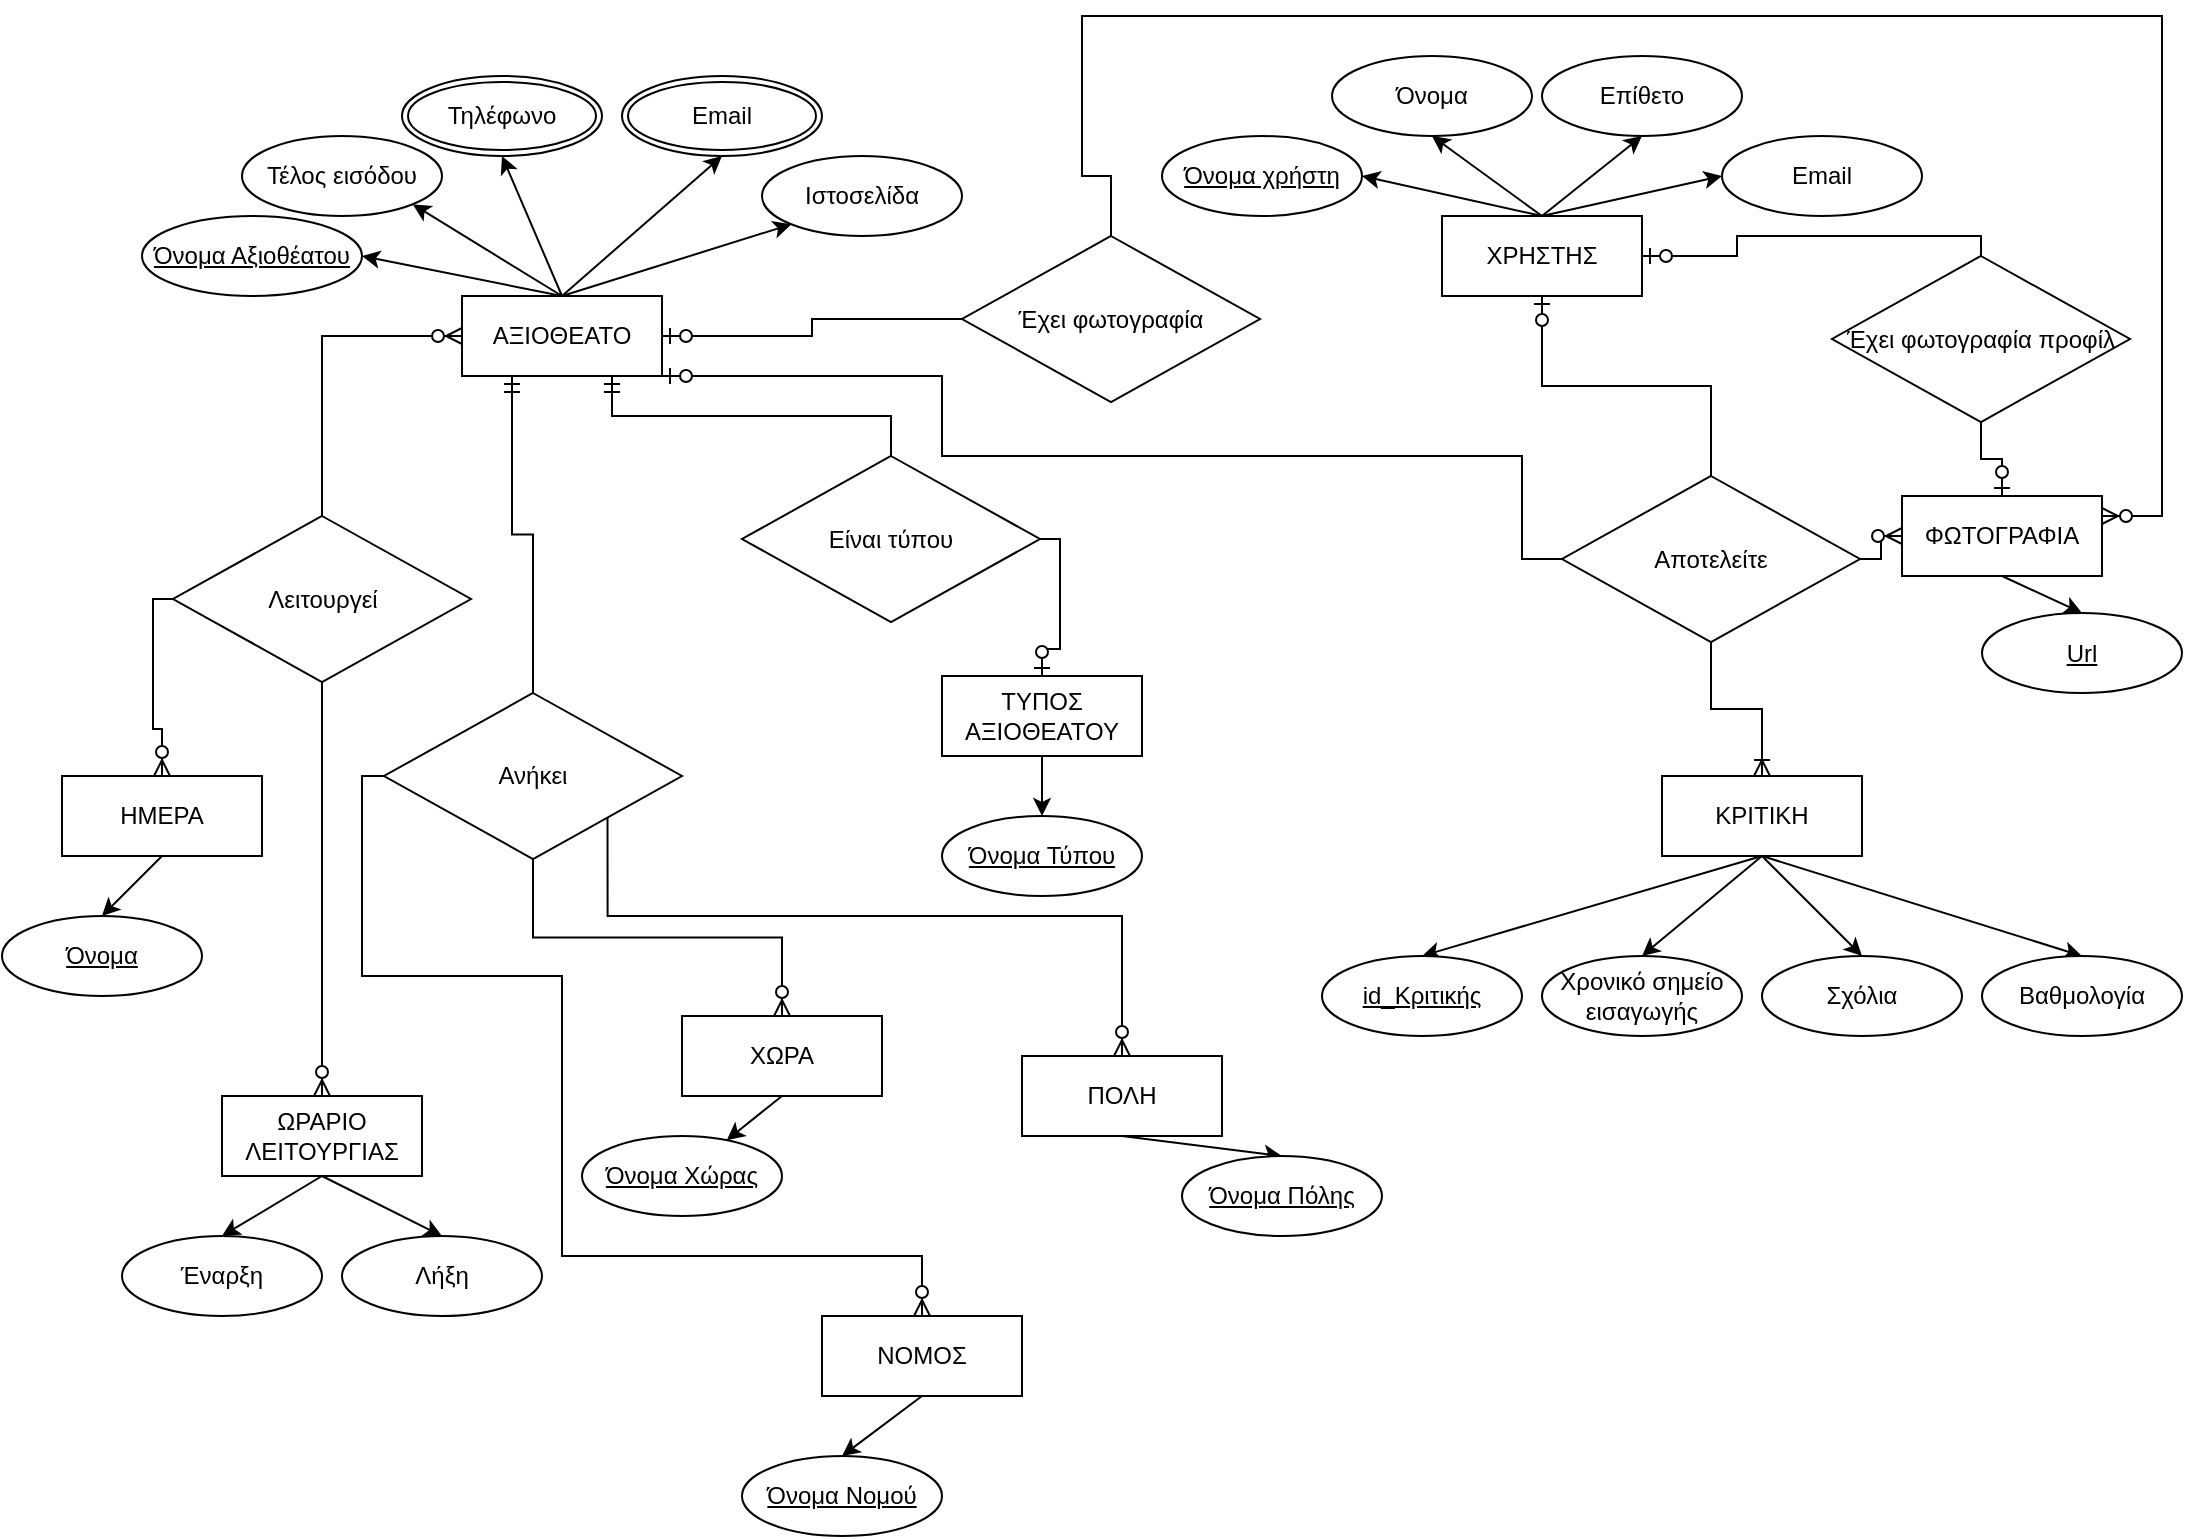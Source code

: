 <mxfile version="22.1.5" type="device">
  <diagram id="R2lEEEUBdFMjLlhIrx00" name="Page-1">
    <mxGraphModel dx="2284" dy="1979" grid="1" gridSize="10" guides="1" tooltips="1" connect="1" arrows="1" fold="1" page="1" pageScale="1" pageWidth="850" pageHeight="1100" math="0" shadow="0" extFonts="Permanent Marker^https://fonts.googleapis.com/css?family=Permanent+Marker">
      <root>
        <mxCell id="0" />
        <mxCell id="1" parent="0" />
        <mxCell id="-mjbvQVLUY0v4dPmMEXj-12" style="rounded=0;orthogonalLoop=1;jettySize=auto;html=1;exitX=0.5;exitY=1;exitDx=0;exitDy=0;entryX=0.5;entryY=0;entryDx=0;entryDy=0;" parent="1" source="-mjbvQVLUY0v4dPmMEXj-1" target="-mjbvQVLUY0v4dPmMEXj-11" edge="1">
          <mxGeometry relative="1" as="geometry" />
        </mxCell>
        <mxCell id="-mjbvQVLUY0v4dPmMEXj-1" value="ΗΜΕΡΑ" style="whiteSpace=wrap;html=1;align=center;" parent="1" vertex="1">
          <mxGeometry x="-260" y="240" width="100" height="40" as="geometry" />
        </mxCell>
        <mxCell id="-mjbvQVLUY0v4dPmMEXj-15" style="rounded=0;orthogonalLoop=1;jettySize=auto;html=1;exitX=0.5;exitY=1;exitDx=0;exitDy=0;entryX=0.5;entryY=0;entryDx=0;entryDy=0;" parent="1" source="-mjbvQVLUY0v4dPmMEXj-2" target="-mjbvQVLUY0v4dPmMEXj-13" edge="1">
          <mxGeometry relative="1" as="geometry" />
        </mxCell>
        <mxCell id="-mjbvQVLUY0v4dPmMEXj-16" style="rounded=0;orthogonalLoop=1;jettySize=auto;html=1;exitX=0.5;exitY=1;exitDx=0;exitDy=0;entryX=0.5;entryY=0;entryDx=0;entryDy=0;" parent="1" source="-mjbvQVLUY0v4dPmMEXj-2" target="-mjbvQVLUY0v4dPmMEXj-14" edge="1">
          <mxGeometry relative="1" as="geometry" />
        </mxCell>
        <mxCell id="-mjbvQVLUY0v4dPmMEXj-2" value="ΩΡΑΡΙΟ ΛΕΙΤΟΥΡΓΙΑΣ" style="whiteSpace=wrap;html=1;align=center;" parent="1" vertex="1">
          <mxGeometry x="-180" y="400" width="100" height="40" as="geometry" />
        </mxCell>
        <mxCell id="-mjbvQVLUY0v4dPmMEXj-18" value="" style="rounded=0;orthogonalLoop=1;jettySize=auto;html=1;entryX=0.5;entryY=0;entryDx=0;entryDy=0;" parent="1" source="-mjbvQVLUY0v4dPmMEXj-3" target="-mjbvQVLUY0v4dPmMEXj-17" edge="1">
          <mxGeometry relative="1" as="geometry" />
        </mxCell>
        <mxCell id="-mjbvQVLUY0v4dPmMEXj-3" value="ΤΥΠΟΣ ΑΞΙΟΘΕΑΤΟΥ" style="whiteSpace=wrap;html=1;align=center;" parent="1" vertex="1">
          <mxGeometry x="180" y="190" width="100" height="40" as="geometry" />
        </mxCell>
        <mxCell id="-mjbvQVLUY0v4dPmMEXj-23" style="rounded=0;orthogonalLoop=1;jettySize=auto;html=1;exitX=0.5;exitY=1;exitDx=0;exitDy=0;entryX=0.5;entryY=0;entryDx=0;entryDy=0;" parent="1" source="-mjbvQVLUY0v4dPmMEXj-4" target="-mjbvQVLUY0v4dPmMEXj-22" edge="1">
          <mxGeometry relative="1" as="geometry" />
        </mxCell>
        <mxCell id="-mjbvQVLUY0v4dPmMEXj-4" value="ΝΟΜΟΣ" style="whiteSpace=wrap;html=1;align=center;" parent="1" vertex="1">
          <mxGeometry x="120" y="510" width="100" height="40" as="geometry" />
        </mxCell>
        <mxCell id="-mjbvQVLUY0v4dPmMEXj-24" style="rounded=0;orthogonalLoop=1;jettySize=auto;html=1;exitX=0.5;exitY=1;exitDx=0;exitDy=0;" parent="1" source="-mjbvQVLUY0v4dPmMEXj-5" target="-mjbvQVLUY0v4dPmMEXj-21" edge="1">
          <mxGeometry relative="1" as="geometry" />
        </mxCell>
        <mxCell id="-mjbvQVLUY0v4dPmMEXj-5" value="ΧΩΡΑ" style="whiteSpace=wrap;html=1;align=center;" parent="1" vertex="1">
          <mxGeometry x="50" y="360" width="100" height="40" as="geometry" />
        </mxCell>
        <mxCell id="-mjbvQVLUY0v4dPmMEXj-25" style="rounded=0;orthogonalLoop=1;jettySize=auto;html=1;exitX=0.5;exitY=1;exitDx=0;exitDy=0;entryX=0.5;entryY=0;entryDx=0;entryDy=0;" parent="1" source="-mjbvQVLUY0v4dPmMEXj-6" target="-mjbvQVLUY0v4dPmMEXj-20" edge="1">
          <mxGeometry relative="1" as="geometry" />
        </mxCell>
        <mxCell id="-mjbvQVLUY0v4dPmMEXj-6" value="ΠΟΛΗ" style="whiteSpace=wrap;html=1;align=center;" parent="1" vertex="1">
          <mxGeometry x="220" y="380" width="100" height="40" as="geometry" />
        </mxCell>
        <mxCell id="-mjbvQVLUY0v4dPmMEXj-26" style="rounded=0;orthogonalLoop=1;jettySize=auto;html=1;exitX=0.5;exitY=1;exitDx=0;exitDy=0;entryX=0.5;entryY=0;entryDx=0;entryDy=0;" parent="1" source="-mjbvQVLUY0v4dPmMEXj-7" target="-mjbvQVLUY0v4dPmMEXj-19" edge="1">
          <mxGeometry relative="1" as="geometry" />
        </mxCell>
        <mxCell id="-mjbvQVLUY0v4dPmMEXj-28" style="rounded=0;orthogonalLoop=1;jettySize=auto;html=1;exitX=0.5;exitY=1;exitDx=0;exitDy=0;entryX=0.5;entryY=0;entryDx=0;entryDy=0;" parent="1" source="-mjbvQVLUY0v4dPmMEXj-7" target="-mjbvQVLUY0v4dPmMEXj-29" edge="1">
          <mxGeometry relative="1" as="geometry">
            <mxPoint x="535" y="330" as="targetPoint" />
          </mxGeometry>
        </mxCell>
        <mxCell id="-mjbvQVLUY0v4dPmMEXj-32" style="rounded=0;orthogonalLoop=1;jettySize=auto;html=1;exitX=0.5;exitY=1;exitDx=0;exitDy=0;entryX=0.5;entryY=0;entryDx=0;entryDy=0;" parent="1" source="-mjbvQVLUY0v4dPmMEXj-7" target="-mjbvQVLUY0v4dPmMEXj-30" edge="1">
          <mxGeometry relative="1" as="geometry" />
        </mxCell>
        <mxCell id="-mjbvQVLUY0v4dPmMEXj-33" style="rounded=0;orthogonalLoop=1;jettySize=auto;html=1;exitX=0.5;exitY=1;exitDx=0;exitDy=0;entryX=0.5;entryY=0;entryDx=0;entryDy=0;" parent="1" source="-mjbvQVLUY0v4dPmMEXj-7" target="-mjbvQVLUY0v4dPmMEXj-31" edge="1">
          <mxGeometry relative="1" as="geometry" />
        </mxCell>
        <mxCell id="-mjbvQVLUY0v4dPmMEXj-7" value="ΚΡΙΤΙΚΗ" style="whiteSpace=wrap;html=1;align=center;" parent="1" vertex="1">
          <mxGeometry x="540" y="240" width="100" height="40" as="geometry" />
        </mxCell>
        <mxCell id="-mjbvQVLUY0v4dPmMEXj-38" style="rounded=0;orthogonalLoop=1;jettySize=auto;html=1;exitX=0.5;exitY=0;exitDx=0;exitDy=0;entryX=1;entryY=0.5;entryDx=0;entryDy=0;" parent="1" source="-mjbvQVLUY0v4dPmMEXj-8" target="-mjbvQVLUY0v4dPmMEXj-34" edge="1">
          <mxGeometry relative="1" as="geometry" />
        </mxCell>
        <mxCell id="-mjbvQVLUY0v4dPmMEXj-39" style="rounded=0;orthogonalLoop=1;jettySize=auto;html=1;exitX=0.5;exitY=0;exitDx=0;exitDy=0;entryX=0.5;entryY=1;entryDx=0;entryDy=0;" parent="1" source="-mjbvQVLUY0v4dPmMEXj-8" target="-mjbvQVLUY0v4dPmMEXj-36" edge="1">
          <mxGeometry relative="1" as="geometry" />
        </mxCell>
        <mxCell id="-mjbvQVLUY0v4dPmMEXj-40" style="rounded=0;orthogonalLoop=1;jettySize=auto;html=1;exitX=0.5;exitY=0;exitDx=0;exitDy=0;entryX=0.5;entryY=1;entryDx=0;entryDy=0;" parent="1" source="-mjbvQVLUY0v4dPmMEXj-8" target="-mjbvQVLUY0v4dPmMEXj-35" edge="1">
          <mxGeometry relative="1" as="geometry" />
        </mxCell>
        <mxCell id="-mjbvQVLUY0v4dPmMEXj-41" style="rounded=0;orthogonalLoop=1;jettySize=auto;html=1;exitX=0.5;exitY=0;exitDx=0;exitDy=0;entryX=0;entryY=0.5;entryDx=0;entryDy=0;" parent="1" source="-mjbvQVLUY0v4dPmMEXj-8" target="-mjbvQVLUY0v4dPmMEXj-37" edge="1">
          <mxGeometry relative="1" as="geometry" />
        </mxCell>
        <mxCell id="-mjbvQVLUY0v4dPmMEXj-8" value="ΧΡΗΣΤΗΣ" style="whiteSpace=wrap;html=1;align=center;" parent="1" vertex="1">
          <mxGeometry x="430" y="-40" width="100" height="40" as="geometry" />
        </mxCell>
        <mxCell id="-mjbvQVLUY0v4dPmMEXj-43" style="rounded=0;orthogonalLoop=1;jettySize=auto;html=1;exitX=0.5;exitY=1;exitDx=0;exitDy=0;entryX=0.5;entryY=0;entryDx=0;entryDy=0;" parent="1" source="-mjbvQVLUY0v4dPmMEXj-9" target="-mjbvQVLUY0v4dPmMEXj-42" edge="1">
          <mxGeometry relative="1" as="geometry" />
        </mxCell>
        <mxCell id="-mjbvQVLUY0v4dPmMEXj-9" value="ΦΩΤΟΓΡΑΦΙΑ" style="whiteSpace=wrap;html=1;align=center;" parent="1" vertex="1">
          <mxGeometry x="660" y="100" width="100" height="40" as="geometry" />
        </mxCell>
        <mxCell id="-mjbvQVLUY0v4dPmMEXj-46" style="rounded=0;orthogonalLoop=1;jettySize=auto;html=1;exitX=0.5;exitY=0;exitDx=0;exitDy=0;entryX=1;entryY=0.5;entryDx=0;entryDy=0;" parent="1" source="-mjbvQVLUY0v4dPmMEXj-10" target="-mjbvQVLUY0v4dPmMEXj-45" edge="1">
          <mxGeometry relative="1" as="geometry" />
        </mxCell>
        <mxCell id="-mjbvQVLUY0v4dPmMEXj-48" style="rounded=0;orthogonalLoop=1;jettySize=auto;html=1;exitX=0.5;exitY=0;exitDx=0;exitDy=0;entryX=1;entryY=1;entryDx=0;entryDy=0;" parent="1" source="-mjbvQVLUY0v4dPmMEXj-10" target="-mjbvQVLUY0v4dPmMEXj-47" edge="1">
          <mxGeometry relative="1" as="geometry" />
        </mxCell>
        <mxCell id="-mjbvQVLUY0v4dPmMEXj-52" style="rounded=0;orthogonalLoop=1;jettySize=auto;html=1;exitX=0.5;exitY=0;exitDx=0;exitDy=0;entryX=0.5;entryY=1;entryDx=0;entryDy=0;" parent="1" source="-mjbvQVLUY0v4dPmMEXj-10" target="-mjbvQVLUY0v4dPmMEXj-50" edge="1">
          <mxGeometry relative="1" as="geometry" />
        </mxCell>
        <mxCell id="-mjbvQVLUY0v4dPmMEXj-54" style="rounded=0;orthogonalLoop=1;jettySize=auto;html=1;exitX=0.5;exitY=0;exitDx=0;exitDy=0;entryX=0.5;entryY=1;entryDx=0;entryDy=0;" parent="1" source="-mjbvQVLUY0v4dPmMEXj-10" target="-mjbvQVLUY0v4dPmMEXj-53" edge="1">
          <mxGeometry relative="1" as="geometry" />
        </mxCell>
        <mxCell id="-mjbvQVLUY0v4dPmMEXj-57" style="rounded=0;orthogonalLoop=1;jettySize=auto;html=1;exitX=0.5;exitY=0;exitDx=0;exitDy=0;entryX=0;entryY=1;entryDx=0;entryDy=0;" parent="1" source="-mjbvQVLUY0v4dPmMEXj-10" target="-mjbvQVLUY0v4dPmMEXj-55" edge="1">
          <mxGeometry relative="1" as="geometry" />
        </mxCell>
        <mxCell id="-mjbvQVLUY0v4dPmMEXj-10" value="ΑΞΙΟΘΕΑΤΟ" style="whiteSpace=wrap;html=1;align=center;" parent="1" vertex="1">
          <mxGeometry x="-60" width="100" height="40" as="geometry" />
        </mxCell>
        <mxCell id="-mjbvQVLUY0v4dPmMEXj-11" value="Όνομα" style="ellipse;whiteSpace=wrap;html=1;align=center;fontStyle=4;" parent="1" vertex="1">
          <mxGeometry x="-290" y="310" width="100" height="40" as="geometry" />
        </mxCell>
        <mxCell id="-mjbvQVLUY0v4dPmMEXj-13" value="Έναρξη" style="ellipse;whiteSpace=wrap;html=1;align=center;" parent="1" vertex="1">
          <mxGeometry x="-230" y="470" width="100" height="40" as="geometry" />
        </mxCell>
        <mxCell id="-mjbvQVLUY0v4dPmMEXj-14" value="Λήξη" style="ellipse;whiteSpace=wrap;html=1;align=center;" parent="1" vertex="1">
          <mxGeometry x="-120" y="470" width="100" height="40" as="geometry" />
        </mxCell>
        <mxCell id="-mjbvQVLUY0v4dPmMEXj-17" value="Όνομα Τύπου" style="ellipse;whiteSpace=wrap;html=1;align=center;fontStyle=4;" parent="1" vertex="1">
          <mxGeometry x="180" y="260" width="100" height="40" as="geometry" />
        </mxCell>
        <mxCell id="-mjbvQVLUY0v4dPmMEXj-19" value="id_Κριτικής" style="ellipse;whiteSpace=wrap;html=1;align=center;fontStyle=4;" parent="1" vertex="1">
          <mxGeometry x="370" y="330" width="100" height="40" as="geometry" />
        </mxCell>
        <mxCell id="-mjbvQVLUY0v4dPmMEXj-20" value="Όνομα Πόλης" style="ellipse;whiteSpace=wrap;html=1;align=center;fontStyle=4;" parent="1" vertex="1">
          <mxGeometry x="300" y="430" width="100" height="40" as="geometry" />
        </mxCell>
        <mxCell id="-mjbvQVLUY0v4dPmMEXj-21" value="Όνομα Χώρας" style="ellipse;whiteSpace=wrap;html=1;align=center;fontStyle=4;" parent="1" vertex="1">
          <mxGeometry y="420" width="100" height="40" as="geometry" />
        </mxCell>
        <mxCell id="-mjbvQVLUY0v4dPmMEXj-22" value="Όνομα Νομού" style="ellipse;whiteSpace=wrap;html=1;align=center;fontStyle=4;" parent="1" vertex="1">
          <mxGeometry x="80" y="580" width="100" height="40" as="geometry" />
        </mxCell>
        <mxCell id="-mjbvQVLUY0v4dPmMEXj-29" value="Χρονικό σημείο εισαγωγής" style="ellipse;whiteSpace=wrap;html=1;align=center;" parent="1" vertex="1">
          <mxGeometry x="480" y="330" width="100" height="40" as="geometry" />
        </mxCell>
        <mxCell id="-mjbvQVLUY0v4dPmMEXj-30" value="Σχόλια" style="ellipse;whiteSpace=wrap;html=1;align=center;" parent="1" vertex="1">
          <mxGeometry x="590" y="330" width="100" height="40" as="geometry" />
        </mxCell>
        <mxCell id="-mjbvQVLUY0v4dPmMEXj-31" value="Βαθμολογία" style="ellipse;whiteSpace=wrap;html=1;align=center;" parent="1" vertex="1">
          <mxGeometry x="700" y="330" width="100" height="40" as="geometry" />
        </mxCell>
        <mxCell id="-mjbvQVLUY0v4dPmMEXj-34" value="Όνομα χρήστη" style="ellipse;whiteSpace=wrap;html=1;align=center;fontStyle=4;" parent="1" vertex="1">
          <mxGeometry x="290" y="-80" width="100" height="40" as="geometry" />
        </mxCell>
        <mxCell id="-mjbvQVLUY0v4dPmMEXj-35" value="Επίθετο" style="ellipse;whiteSpace=wrap;html=1;align=center;" parent="1" vertex="1">
          <mxGeometry x="480" y="-120" width="100" height="40" as="geometry" />
        </mxCell>
        <mxCell id="-mjbvQVLUY0v4dPmMEXj-36" value="Όνομα" style="ellipse;whiteSpace=wrap;html=1;align=center;" parent="1" vertex="1">
          <mxGeometry x="375" y="-120" width="100" height="40" as="geometry" />
        </mxCell>
        <mxCell id="-mjbvQVLUY0v4dPmMEXj-37" value="Email" style="ellipse;whiteSpace=wrap;html=1;align=center;" parent="1" vertex="1">
          <mxGeometry x="570" y="-80" width="100" height="40" as="geometry" />
        </mxCell>
        <mxCell id="-mjbvQVLUY0v4dPmMEXj-42" value="Url" style="ellipse;whiteSpace=wrap;html=1;align=center;fontStyle=4;" parent="1" vertex="1">
          <mxGeometry x="700" y="158.5" width="100" height="40" as="geometry" />
        </mxCell>
        <mxCell id="-mjbvQVLUY0v4dPmMEXj-44" value="Έχει φωτογραφία προφίλ" style="shape=rhombus;perimeter=rhombusPerimeter;whiteSpace=wrap;html=1;align=center;" parent="1" vertex="1">
          <mxGeometry x="625" y="-20" width="149" height="83" as="geometry" />
        </mxCell>
        <mxCell id="-mjbvQVLUY0v4dPmMEXj-45" value="Όνομα Αξιοθέατου" style="ellipse;whiteSpace=wrap;html=1;align=center;fontStyle=4;" parent="1" vertex="1">
          <mxGeometry x="-220" y="-40" width="110" height="40" as="geometry" />
        </mxCell>
        <mxCell id="-mjbvQVLUY0v4dPmMEXj-47" value="Τέλος εισόδου" style="ellipse;whiteSpace=wrap;html=1;align=center;" parent="1" vertex="1">
          <mxGeometry x="-170" y="-80" width="100" height="40" as="geometry" />
        </mxCell>
        <mxCell id="-mjbvQVLUY0v4dPmMEXj-50" value="Τηλέφωνο" style="ellipse;shape=doubleEllipse;margin=3;whiteSpace=wrap;html=1;align=center;" parent="1" vertex="1">
          <mxGeometry x="-90" y="-110" width="100" height="40" as="geometry" />
        </mxCell>
        <mxCell id="-mjbvQVLUY0v4dPmMEXj-53" value="Email" style="ellipse;shape=doubleEllipse;margin=3;whiteSpace=wrap;html=1;align=center;" parent="1" vertex="1">
          <mxGeometry x="20" y="-110" width="100" height="40" as="geometry" />
        </mxCell>
        <mxCell id="-mjbvQVLUY0v4dPmMEXj-55" value="Ιστοσελίδα" style="ellipse;whiteSpace=wrap;html=1;align=center;" parent="1" vertex="1">
          <mxGeometry x="90" y="-70" width="100" height="40" as="geometry" />
        </mxCell>
        <mxCell id="-mjbvQVLUY0v4dPmMEXj-58" value="Λειτουργεί" style="shape=rhombus;perimeter=rhombusPerimeter;whiteSpace=wrap;html=1;align=center;" parent="1" vertex="1">
          <mxGeometry x="-204.5" y="110" width="149" height="83" as="geometry" />
        </mxCell>
        <mxCell id="-mjbvQVLUY0v4dPmMEXj-62" value="Είναι τύπου" style="shape=rhombus;perimeter=rhombusPerimeter;whiteSpace=wrap;html=1;align=center;" parent="1" vertex="1">
          <mxGeometry x="80" y="80" width="149" height="83" as="geometry" />
        </mxCell>
        <mxCell id="-mjbvQVLUY0v4dPmMEXj-63" value="Αποτελείτε" style="shape=rhombus;perimeter=rhombusPerimeter;whiteSpace=wrap;html=1;align=center;" parent="1" vertex="1">
          <mxGeometry x="490" y="90" width="149" height="83" as="geometry" />
        </mxCell>
        <mxCell id="-mjbvQVLUY0v4dPmMEXj-64" value="Έχει φωτογραφία" style="shape=rhombus;perimeter=rhombusPerimeter;whiteSpace=wrap;html=1;align=center;aspect=fixed;" parent="1" vertex="1">
          <mxGeometry x="190" y="-30" width="149" height="83" as="geometry" />
        </mxCell>
        <mxCell id="-mjbvQVLUY0v4dPmMEXj-65" value="Ανήκει" style="shape=rhombus;perimeter=rhombusPerimeter;whiteSpace=wrap;html=1;align=center;" parent="1" vertex="1">
          <mxGeometry x="-99" y="198.5" width="149" height="83" as="geometry" />
        </mxCell>
        <mxCell id="-mjbvQVLUY0v4dPmMEXj-66" value="" style="fontSize=12;html=1;endArrow=ERzeroToMany;endFill=1;rounded=0;entryX=0;entryY=0.5;entryDx=0;entryDy=0;exitX=0.5;exitY=0;exitDx=0;exitDy=0;" parent="1" source="-mjbvQVLUY0v4dPmMEXj-58" target="-mjbvQVLUY0v4dPmMEXj-10" edge="1">
          <mxGeometry width="100" height="100" relative="1" as="geometry">
            <mxPoint x="-70" y="200" as="sourcePoint" />
            <mxPoint x="30" y="100" as="targetPoint" />
            <Array as="points">
              <mxPoint x="-130" y="20" />
            </Array>
          </mxGeometry>
        </mxCell>
        <mxCell id="-mjbvQVLUY0v4dPmMEXj-72" value="" style="edgeStyle=orthogonalEdgeStyle;fontSize=12;html=1;endArrow=ERzeroToMany;endFill=1;rounded=0;entryX=0;entryY=0.5;entryDx=0;entryDy=0;exitX=1;exitY=0.5;exitDx=0;exitDy=0;" parent="1" source="-mjbvQVLUY0v4dPmMEXj-63" target="-mjbvQVLUY0v4dPmMEXj-9" edge="1">
          <mxGeometry width="100" height="100" relative="1" as="geometry">
            <mxPoint x="380" y="150" as="sourcePoint" />
            <mxPoint x="600" y="250" as="targetPoint" />
          </mxGeometry>
        </mxCell>
        <mxCell id="-mjbvQVLUY0v4dPmMEXj-75" value="" style="edgeStyle=orthogonalEdgeStyle;fontSize=12;html=1;endArrow=ERoneToMany;rounded=0;entryX=0.5;entryY=0;entryDx=0;entryDy=0;exitX=0.5;exitY=1;exitDx=0;exitDy=0;" parent="1" source="-mjbvQVLUY0v4dPmMEXj-63" target="-mjbvQVLUY0v4dPmMEXj-7" edge="1">
          <mxGeometry width="100" height="100" relative="1" as="geometry">
            <mxPoint x="370" y="140" as="sourcePoint" />
            <mxPoint x="470" y="40" as="targetPoint" />
          </mxGeometry>
        </mxCell>
        <mxCell id="-mjbvQVLUY0v4dPmMEXj-77" value="" style="edgeStyle=orthogonalEdgeStyle;fontSize=12;html=1;endArrow=ERzeroToOne;endFill=1;rounded=0;entryX=0.5;entryY=1;entryDx=0;entryDy=0;exitX=0.5;exitY=0;exitDx=0;exitDy=0;" parent="1" source="-mjbvQVLUY0v4dPmMEXj-63" target="-mjbvQVLUY0v4dPmMEXj-8" edge="1">
          <mxGeometry width="100" height="100" relative="1" as="geometry">
            <mxPoint x="370" y="140" as="sourcePoint" />
            <mxPoint x="470" y="40" as="targetPoint" />
          </mxGeometry>
        </mxCell>
        <mxCell id="-mjbvQVLUY0v4dPmMEXj-78" value="" style="edgeStyle=orthogonalEdgeStyle;fontSize=12;html=1;endArrow=ERzeroToOne;endFill=1;rounded=0;entryX=1;entryY=0.5;entryDx=0;entryDy=0;exitX=0.5;exitY=0;exitDx=0;exitDy=0;" parent="1" source="-mjbvQVLUY0v4dPmMEXj-44" target="-mjbvQVLUY0v4dPmMEXj-8" edge="1">
          <mxGeometry width="100" height="100" relative="1" as="geometry">
            <mxPoint x="560" y="120" as="sourcePoint" />
            <mxPoint x="490" y="10" as="targetPoint" />
          </mxGeometry>
        </mxCell>
        <mxCell id="-mjbvQVLUY0v4dPmMEXj-80" value="" style="edgeStyle=orthogonalEdgeStyle;fontSize=12;html=1;endArrow=ERzeroToOne;endFill=1;rounded=0;entryX=1;entryY=0.5;entryDx=0;entryDy=0;exitX=0;exitY=0.5;exitDx=0;exitDy=0;" parent="1" source="-mjbvQVLUY0v4dPmMEXj-64" target="-mjbvQVLUY0v4dPmMEXj-10" edge="1">
          <mxGeometry width="100" height="100" relative="1" as="geometry">
            <mxPoint x="560" y="120" as="sourcePoint" />
            <mxPoint x="490" y="10" as="targetPoint" />
          </mxGeometry>
        </mxCell>
        <mxCell id="-mjbvQVLUY0v4dPmMEXj-81" value="" style="edgeStyle=orthogonalEdgeStyle;fontSize=12;html=1;endArrow=ERzeroToMany;endFill=1;rounded=0;entryX=1;entryY=0.25;entryDx=0;entryDy=0;exitX=0.5;exitY=0;exitDx=0;exitDy=0;" parent="1" source="-mjbvQVLUY0v4dPmMEXj-64" target="-mjbvQVLUY0v4dPmMEXj-9" edge="1">
          <mxGeometry width="100" height="100" relative="1" as="geometry">
            <mxPoint x="370" y="140" as="sourcePoint" />
            <mxPoint x="470" y="40" as="targetPoint" />
            <Array as="points">
              <mxPoint x="265" y="-60" />
              <mxPoint x="250" y="-60" />
              <mxPoint x="250" y="-140" />
              <mxPoint x="790" y="-140" />
              <mxPoint x="790" y="110" />
            </Array>
          </mxGeometry>
        </mxCell>
        <mxCell id="-mjbvQVLUY0v4dPmMEXj-82" value="" style="edgeStyle=orthogonalEdgeStyle;fontSize=12;html=1;endArrow=ERmandOne;rounded=0;entryX=0.75;entryY=1;entryDx=0;entryDy=0;exitX=0.5;exitY=0;exitDx=0;exitDy=0;" parent="1" source="-mjbvQVLUY0v4dPmMEXj-62" target="-mjbvQVLUY0v4dPmMEXj-10" edge="1">
          <mxGeometry width="100" height="100" relative="1" as="geometry">
            <mxPoint x="370" y="140" as="sourcePoint" />
            <mxPoint x="470" y="40" as="targetPoint" />
          </mxGeometry>
        </mxCell>
        <mxCell id="-mjbvQVLUY0v4dPmMEXj-83" value="" style="edgeStyle=orthogonalEdgeStyle;fontSize=12;html=1;endArrow=ERzeroToOne;endFill=1;rounded=0;entryX=0.5;entryY=0;entryDx=0;entryDy=0;exitX=1;exitY=0.5;exitDx=0;exitDy=0;" parent="1" source="-mjbvQVLUY0v4dPmMEXj-62" target="-mjbvQVLUY0v4dPmMEXj-3" edge="1">
          <mxGeometry width="100" height="100" relative="1" as="geometry">
            <mxPoint x="370" y="140" as="sourcePoint" />
            <mxPoint x="470" y="40" as="targetPoint" />
          </mxGeometry>
        </mxCell>
        <mxCell id="-mjbvQVLUY0v4dPmMEXj-84" value="" style="edgeStyle=orthogonalEdgeStyle;fontSize=12;html=1;endArrow=ERzeroToOne;endFill=1;rounded=0;entryX=0.5;entryY=0;entryDx=0;entryDy=0;exitX=0.5;exitY=1;exitDx=0;exitDy=0;" parent="1" source="-mjbvQVLUY0v4dPmMEXj-44" target="-mjbvQVLUY0v4dPmMEXj-9" edge="1">
          <mxGeometry width="100" height="100" relative="1" as="geometry">
            <mxPoint x="693" y="-10" as="sourcePoint" />
            <mxPoint x="540" y="-10" as="targetPoint" />
          </mxGeometry>
        </mxCell>
        <mxCell id="-mjbvQVLUY0v4dPmMEXj-85" value="" style="edgeStyle=orthogonalEdgeStyle;fontSize=12;html=1;endArrow=ERzeroToMany;endFill=1;rounded=0;entryX=0.5;entryY=0;entryDx=0;entryDy=0;exitX=0.5;exitY=1;exitDx=0;exitDy=0;" parent="1" source="-mjbvQVLUY0v4dPmMEXj-65" target="-mjbvQVLUY0v4dPmMEXj-5" edge="1">
          <mxGeometry width="100" height="100" relative="1" as="geometry">
            <mxPoint x="90" y="460" as="sourcePoint" />
            <mxPoint x="190" y="360" as="targetPoint" />
          </mxGeometry>
        </mxCell>
        <mxCell id="-mjbvQVLUY0v4dPmMEXj-86" value="" style="edgeStyle=orthogonalEdgeStyle;fontSize=12;html=1;endArrow=ERzeroToMany;endFill=1;rounded=0;entryX=0.5;entryY=0;entryDx=0;entryDy=0;exitX=1;exitY=1;exitDx=0;exitDy=0;" parent="1" source="-mjbvQVLUY0v4dPmMEXj-65" target="-mjbvQVLUY0v4dPmMEXj-6" edge="1">
          <mxGeometry width="100" height="100" relative="1" as="geometry">
            <mxPoint x="-20" y="300" as="sourcePoint" />
            <mxPoint x="110" y="370" as="targetPoint" />
            <Array as="points">
              <mxPoint x="13" y="310" />
              <mxPoint x="270" y="310" />
            </Array>
          </mxGeometry>
        </mxCell>
        <mxCell id="-mjbvQVLUY0v4dPmMEXj-87" value="" style="edgeStyle=orthogonalEdgeStyle;fontSize=12;html=1;endArrow=ERzeroToMany;endFill=1;rounded=0;entryX=0.5;entryY=0;entryDx=0;entryDy=0;exitX=0;exitY=0.5;exitDx=0;exitDy=0;" parent="1" source="-mjbvQVLUY0v4dPmMEXj-65" target="-mjbvQVLUY0v4dPmMEXj-4" edge="1">
          <mxGeometry width="100" height="100" relative="1" as="geometry">
            <mxPoint x="-10" y="310" as="sourcePoint" />
            <mxPoint x="120" y="380" as="targetPoint" />
            <Array as="points">
              <mxPoint x="-110" y="240" />
              <mxPoint x="-110" y="340" />
              <mxPoint x="-10" y="340" />
              <mxPoint x="-10" y="480" />
              <mxPoint x="170" y="480" />
            </Array>
          </mxGeometry>
        </mxCell>
        <mxCell id="-mjbvQVLUY0v4dPmMEXj-88" value="" style="edgeStyle=orthogonalEdgeStyle;fontSize=12;html=1;endArrow=ERmandOne;rounded=0;entryX=0.25;entryY=1;entryDx=0;entryDy=0;exitX=0.5;exitY=0;exitDx=0;exitDy=0;" parent="1" source="-mjbvQVLUY0v4dPmMEXj-65" target="-mjbvQVLUY0v4dPmMEXj-10" edge="1">
          <mxGeometry width="100" height="100" relative="1" as="geometry">
            <mxPoint x="90" y="460" as="sourcePoint" />
            <mxPoint x="190" y="360" as="targetPoint" />
          </mxGeometry>
        </mxCell>
        <mxCell id="-mjbvQVLUY0v4dPmMEXj-90" value="" style="fontSize=12;html=1;endArrow=ERzeroToMany;endFill=1;rounded=0;entryX=0.5;entryY=0;entryDx=0;entryDy=0;exitX=0;exitY=0.5;exitDx=0;exitDy=0;edgeStyle=orthogonalEdgeStyle;" parent="1" source="-mjbvQVLUY0v4dPmMEXj-58" target="-mjbvQVLUY0v4dPmMEXj-1" edge="1">
          <mxGeometry width="100" height="100" relative="1" as="geometry">
            <mxPoint x="-120" y="140" as="sourcePoint" />
            <mxPoint x="-50" y="30" as="targetPoint" />
          </mxGeometry>
        </mxCell>
        <mxCell id="-mjbvQVLUY0v4dPmMEXj-91" value="" style="fontSize=12;html=1;endArrow=ERzeroToMany;endFill=1;rounded=0;entryX=0.5;entryY=0;entryDx=0;entryDy=0;exitX=0.5;exitY=1;exitDx=0;exitDy=0;edgeStyle=orthogonalEdgeStyle;" parent="1" source="-mjbvQVLUY0v4dPmMEXj-58" target="-mjbvQVLUY0v4dPmMEXj-2" edge="1">
          <mxGeometry width="100" height="100" relative="1" as="geometry">
            <mxPoint x="-180" y="170" as="sourcePoint" />
            <mxPoint x="-200" y="250" as="targetPoint" />
          </mxGeometry>
        </mxCell>
        <mxCell id="-mjbvQVLUY0v4dPmMEXj-96" value="" style="edgeStyle=orthogonalEdgeStyle;fontSize=12;html=1;endArrow=ERzeroToOne;endFill=1;rounded=0;entryX=1;entryY=1;entryDx=0;entryDy=0;exitX=0;exitY=0.5;exitDx=0;exitDy=0;" parent="1" source="-mjbvQVLUY0v4dPmMEXj-63" target="-mjbvQVLUY0v4dPmMEXj-10" edge="1">
          <mxGeometry width="100" height="100" relative="1" as="geometry">
            <mxPoint x="200" y="42" as="sourcePoint" />
            <mxPoint x="50" y="30" as="targetPoint" />
            <Array as="points">
              <mxPoint x="470" y="132" />
              <mxPoint x="470" y="80" />
              <mxPoint x="180" y="80" />
              <mxPoint x="180" y="40" />
            </Array>
          </mxGeometry>
        </mxCell>
      </root>
    </mxGraphModel>
  </diagram>
</mxfile>
